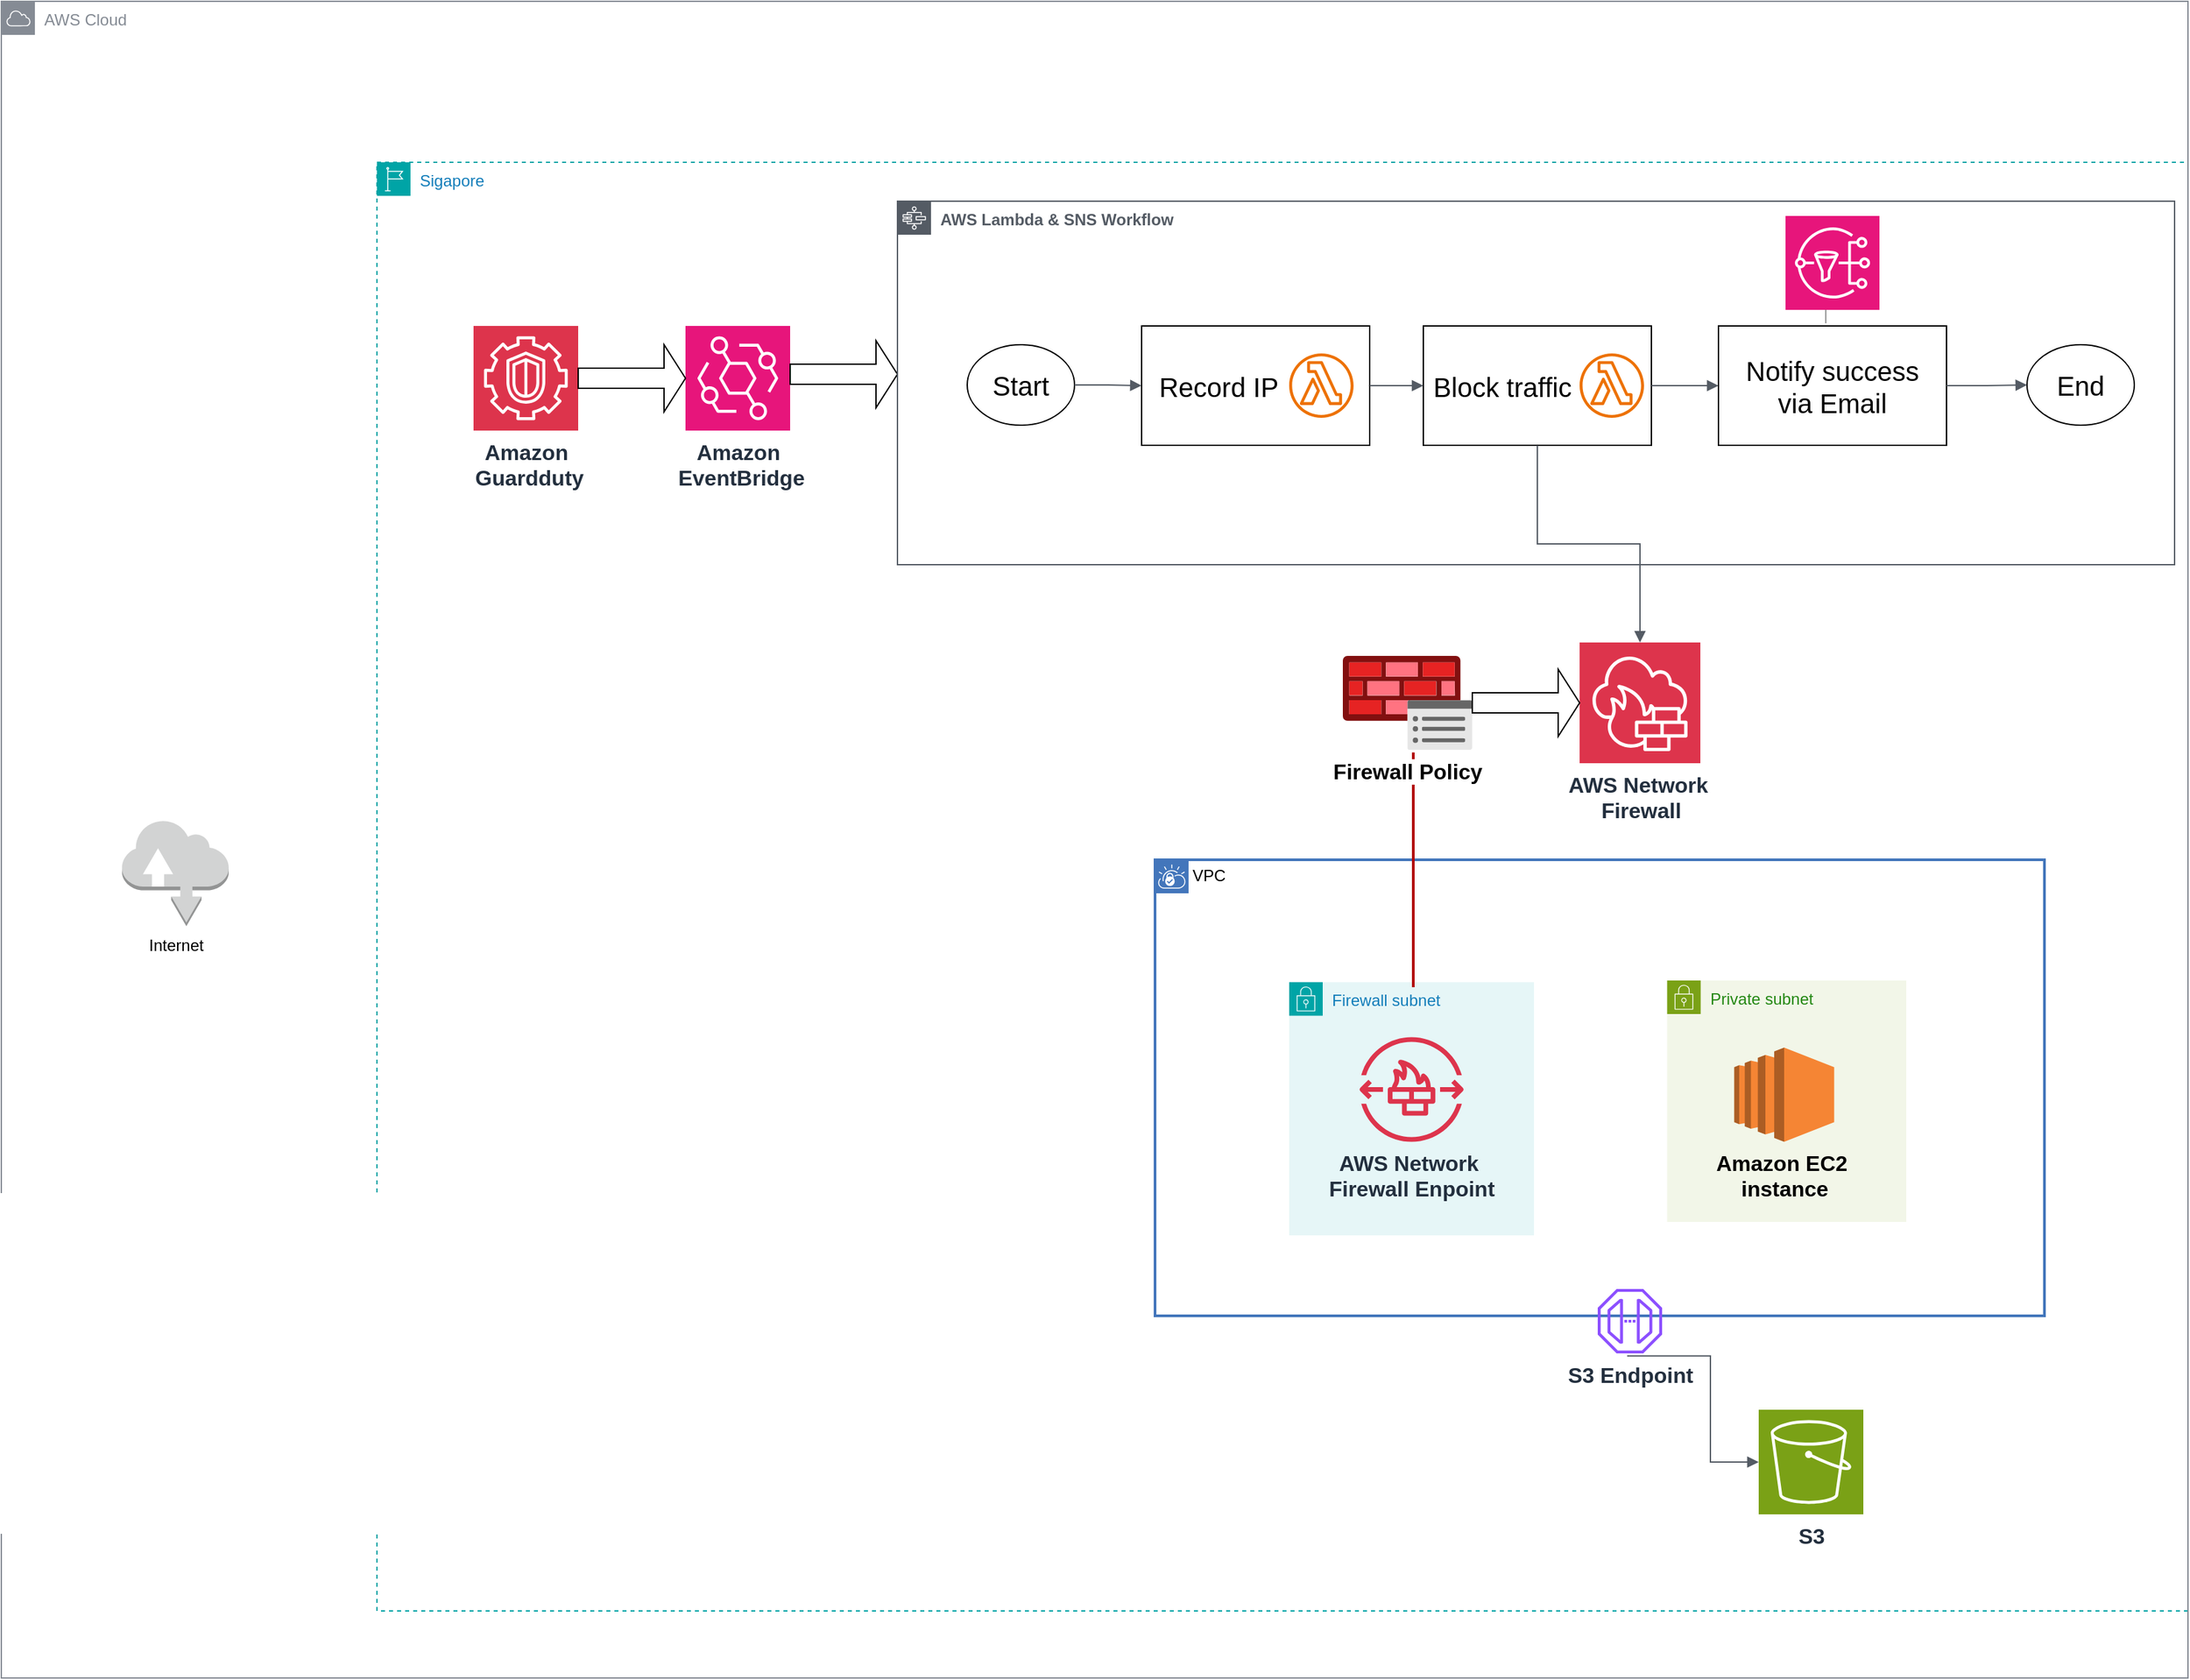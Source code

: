 <mxfile version="26.2.9">
  <diagram name="Trang-1" id="rcItPHVDbqnt85SRIA_v">
    <mxGraphModel dx="2320" dy="1171" grid="1" gridSize="10" guides="0" tooltips="1" connect="1" arrows="1" fold="1" page="1" pageScale="1" pageWidth="2400" pageHeight="2336" math="0" shadow="0">
      <root>
        <mxCell id="0" />
        <mxCell id="1" parent="0" />
        <mxCell id="gpGGjy-_kouJQ9TzN7E--2" value="Sigapore" style="points=[[0,0],[0.25,0],[0.5,0],[0.75,0],[1,0],[1,0.25],[1,0.5],[1,0.75],[1,1],[0.75,1],[0.5,1],[0.25,1],[0,1],[0,0.75],[0,0.5],[0,0.25]];outlineConnect=0;gradientColor=none;html=1;whiteSpace=wrap;fontSize=12;fontStyle=0;container=1;pointerEvents=0;collapsible=0;recursiveResize=0;shape=mxgraph.aws4.group;grIcon=mxgraph.aws4.group_region;strokeColor=#00A4A6;fillColor=none;verticalAlign=top;align=left;spacingLeft=30;fontColor=#147EBA;dashed=1;" vertex="1" parent="1">
          <mxGeometry x="540" y="310" width="1350" height="1080" as="geometry" />
        </mxCell>
        <mxCell id="gpGGjy-_kouJQ9TzN7E--1" value="AWS Cloud" style="sketch=0;outlineConnect=0;gradientColor=none;html=1;whiteSpace=wrap;fontSize=12;fontStyle=0;shape=mxgraph.aws4.group;grIcon=mxgraph.aws4.group_aws_cloud;strokeColor=#858B94;fillColor=none;verticalAlign=top;align=left;spacingLeft=30;fontColor=#858B94;dashed=0;" vertex="1" parent="gpGGjy-_kouJQ9TzN7E--2">
          <mxGeometry x="-280" y="-120" width="1630" height="1250" as="geometry" />
        </mxCell>
        <mxCell id="gpGGjy-_kouJQ9TzN7E--5" value="VPC" style="shape=mxgraph.ibm.box;prType=vpc;fontStyle=0;verticalAlign=top;align=left;spacingLeft=32;spacingTop=4;fillColor=none;rounded=0;whiteSpace=wrap;html=1;strokeColor=#4376BB;strokeWidth=2;dashed=0;container=1;spacing=-4;collapsible=0;expand=0;recursiveResize=0;" vertex="1" parent="gpGGjy-_kouJQ9TzN7E--2">
          <mxGeometry x="580" y="520" width="663" height="340" as="geometry" />
        </mxCell>
        <mxCell id="gpGGjy-_kouJQ9TzN7E--11" value="Firewall&lt;span style=&quot;background-color: transparent; color: light-dark(rgb(20, 126, 186), rgb(69, 160, 212));&quot;&gt;&amp;nbsp;subnet&lt;/span&gt;" style="points=[[0,0],[0.25,0],[0.5,0],[0.75,0],[1,0],[1,0.25],[1,0.5],[1,0.75],[1,1],[0.75,1],[0.5,1],[0.25,1],[0,1],[0,0.75],[0,0.5],[0,0.25]];outlineConnect=0;gradientColor=none;html=1;whiteSpace=wrap;fontSize=12;fontStyle=0;container=1;pointerEvents=0;collapsible=0;recursiveResize=0;shape=mxgraph.aws4.group;grIcon=mxgraph.aws4.group_security_group;grStroke=0;strokeColor=#00A4A6;fillColor=#E6F6F7;verticalAlign=top;align=left;spacingLeft=30;fontColor=#147EBA;dashed=0;" vertex="1" parent="gpGGjy-_kouJQ9TzN7E--5">
          <mxGeometry x="100" y="91.25" width="182.5" height="188.75" as="geometry" />
        </mxCell>
        <mxCell id="gpGGjy-_kouJQ9TzN7E--13" value="&lt;font style=&quot;font-size: 16px;&quot;&gt;&lt;b&gt;AWS Network&amp;nbsp;&lt;/b&gt;&lt;/font&gt;&lt;div&gt;&lt;font style=&quot;font-size: 16px;&quot;&gt;&lt;b&gt;Firewall Enpoint&lt;/b&gt;&lt;/font&gt;&lt;/div&gt;" style="sketch=0;outlineConnect=0;fontColor=#232F3E;gradientColor=none;fillColor=#DD344C;strokeColor=none;dashed=0;verticalLabelPosition=bottom;verticalAlign=top;align=center;html=1;fontSize=12;fontStyle=0;aspect=fixed;pointerEvents=1;shape=mxgraph.aws4.network_firewall_endpoints;" vertex="1" parent="gpGGjy-_kouJQ9TzN7E--11">
          <mxGeometry x="52.25" y="41.0" width="78" height="78" as="geometry" />
        </mxCell>
        <mxCell id="gpGGjy-_kouJQ9TzN7E--9" value="&lt;span style=&quot;background-color: transparent; color: light-dark(rgb(36, 136, 20), rgb(85, 171, 71));&quot;&gt;Private&lt;/span&gt;&lt;span style=&quot;background-color: transparent; color: light-dark(rgb(36, 136, 20), rgb(85, 171, 71));&quot;&gt;&amp;nbsp;subnet&lt;/span&gt;" style="points=[[0,0],[0.25,0],[0.5,0],[0.75,0],[1,0],[1,0.25],[1,0.5],[1,0.75],[1,1],[0.75,1],[0.5,1],[0.25,1],[0,1],[0,0.75],[0,0.5],[0,0.25]];outlineConnect=0;gradientColor=none;html=1;whiteSpace=wrap;fontSize=12;fontStyle=0;container=1;pointerEvents=0;collapsible=0;recursiveResize=0;shape=mxgraph.aws4.group;grIcon=mxgraph.aws4.group_security_group;grStroke=0;strokeColor=#7AA116;fillColor=#F2F6E8;verticalAlign=top;align=left;spacingLeft=30;fontColor=#248814;dashed=0;" vertex="1" parent="gpGGjy-_kouJQ9TzN7E--5">
          <mxGeometry x="381.75" y="90" width="178.25" height="180" as="geometry" />
        </mxCell>
        <mxCell id="gpGGjy-_kouJQ9TzN7E--12" value="&lt;font style=&quot;font-size: 16px;&quot;&gt;&lt;b&gt;Amazon EC2&amp;nbsp;&lt;/b&gt;&lt;/font&gt;&lt;div&gt;&lt;font style=&quot;font-size: 16px;&quot;&gt;&lt;b&gt;instance&lt;/b&gt;&lt;/font&gt;&lt;/div&gt;" style="outlineConnect=0;dashed=0;verticalLabelPosition=bottom;verticalAlign=top;align=center;html=1;shape=mxgraph.aws3.ec2;fillColor=#F58534;gradientColor=none;" vertex="1" parent="gpGGjy-_kouJQ9TzN7E--9">
          <mxGeometry x="50" y="50" width="74.5" height="70.25" as="geometry" />
        </mxCell>
        <mxCell id="gpGGjy-_kouJQ9TzN7E--26" value="" style="line;strokeWidth=2;direction=south;html=1;fillColor=light-dark(#e51400, #e60000);fontColor=#ffffff;strokeColor=#B20000;" vertex="1" parent="gpGGjy-_kouJQ9TzN7E--5">
          <mxGeometry x="102.5" y="-80" width="180" height="175" as="geometry" />
        </mxCell>
        <mxCell id="gpGGjy-_kouJQ9TzN7E--14" value="&lt;font style=&quot;font-size: 16px;&quot;&gt;&lt;b style=&quot;&quot;&gt;Firewall Policy&lt;/b&gt;&lt;/font&gt;" style="image;aspect=fixed;html=1;points=[];align=center;fontSize=12;image=img/lib/azure2/networking/Azure_Firewall_Policy.svg;" vertex="1" parent="gpGGjy-_kouJQ9TzN7E--2">
          <mxGeometry x="720" y="368" width="96.51" height="70" as="geometry" />
        </mxCell>
        <mxCell id="gpGGjy-_kouJQ9TzN7E--8" value="&lt;font style=&quot;font-size: 16px;&quot;&gt;&lt;b&gt;Amazon&lt;/b&gt;&lt;/font&gt;&lt;div&gt;&lt;font style=&quot;font-size: 16px;&quot;&gt;&lt;b&gt;&amp;nbsp;EventBridge&lt;/b&gt;&lt;/font&gt;&lt;/div&gt;" style="sketch=0;points=[[0,0,0],[0.25,0,0],[0.5,0,0],[0.75,0,0],[1,0,0],[0,1,0],[0.25,1,0],[0.5,1,0],[0.75,1,0],[1,1,0],[0,0.25,0],[0,0.5,0],[0,0.75,0],[1,0.25,0],[1,0.5,0],[1,0.75,0]];outlineConnect=0;fontColor=#232F3E;fillColor=#E7157B;strokeColor=#ffffff;dashed=0;verticalLabelPosition=bottom;verticalAlign=top;align=center;html=1;fontSize=12;fontStyle=0;aspect=fixed;shape=mxgraph.aws4.resourceIcon;resIcon=mxgraph.aws4.eventbridge;" vertex="1" parent="gpGGjy-_kouJQ9TzN7E--2">
          <mxGeometry x="230" y="122" width="78" height="78" as="geometry" />
        </mxCell>
        <mxCell id="gpGGjy-_kouJQ9TzN7E--7" value="&lt;font style=&quot;font-size: 16px;&quot;&gt;&lt;b&gt;Amazon&lt;/b&gt;&lt;/font&gt;&lt;div&gt;&lt;font style=&quot;font-size: 16px;&quot;&gt;&lt;b&gt;&amp;nbsp;Guardduty&lt;/b&gt;&lt;/font&gt;&lt;/div&gt;" style="sketch=0;points=[[0,0,0],[0.25,0,0],[0.5,0,0],[0.75,0,0],[1,0,0],[0,1,0],[0.25,1,0],[0.5,1,0],[0.75,1,0],[1,1,0],[0,0.25,0],[0,0.5,0],[0,0.75,0],[1,0.25,0],[1,0.5,0],[1,0.75,0]];outlineConnect=0;fontColor=#232F3E;fillColor=#DD344C;strokeColor=#ffffff;dashed=0;verticalLabelPosition=bottom;verticalAlign=top;align=center;html=1;fontSize=12;fontStyle=0;aspect=fixed;shape=mxgraph.aws4.resourceIcon;resIcon=mxgraph.aws4.guardduty;" vertex="1" parent="gpGGjy-_kouJQ9TzN7E--2">
          <mxGeometry x="72" y="122" width="78" height="78" as="geometry" />
        </mxCell>
        <mxCell id="gpGGjy-_kouJQ9TzN7E--16" value="" style="shape=singleArrow;whiteSpace=wrap;html=1;" vertex="1" parent="gpGGjy-_kouJQ9TzN7E--2">
          <mxGeometry x="150" y="136" width="80" height="50" as="geometry" />
        </mxCell>
        <mxCell id="gpGGjy-_kouJQ9TzN7E--17" value="" style="shape=singleArrow;whiteSpace=wrap;html=1;" vertex="1" parent="gpGGjy-_kouJQ9TzN7E--2">
          <mxGeometry x="308" y="133" width="80" height="50" as="geometry" />
        </mxCell>
        <mxCell id="gpGGjy-_kouJQ9TzN7E--18" value="&lt;div&gt;&lt;b&gt;AWS Lambda &amp;amp; SNS Workflow&lt;/b&gt;&lt;/div&gt;" style="sketch=0;outlineConnect=0;gradientColor=none;html=1;whiteSpace=wrap;fontSize=12;fontStyle=0;shape=mxgraph.aws4.group;grIcon=mxgraph.aws4.group_aws_step_functions_workflow;strokeColor=#545B64;fillColor=none;verticalAlign=top;align=left;spacingLeft=30;fontColor=#545B64;dashed=0;" vertex="1" parent="gpGGjy-_kouJQ9TzN7E--2">
          <mxGeometry x="388" y="29" width="952" height="271" as="geometry" />
        </mxCell>
        <mxCell id="gpGGjy-_kouJQ9TzN7E--19" value="&lt;font style=&quot;font-size: 16px;&quot;&gt;&lt;b&gt;AWS&amp;nbsp;&lt;/b&gt;&lt;/font&gt;&lt;b style=&quot;font-size: 16px; background-color: transparent; color: light-dark(rgb(35, 47, 62), rgb(189, 199, 212));&quot;&gt;Network&amp;nbsp;&lt;/b&gt;&lt;div&gt;&lt;font style=&quot;font-size: 16px;&quot;&gt;&lt;b&gt;Firewall&lt;/b&gt;&lt;/font&gt;&lt;/div&gt;" style="sketch=0;points=[[0,0,0],[0.25,0,0],[0.5,0,0],[0.75,0,0],[1,0,0],[0,1,0],[0.25,1,0],[0.5,1,0],[0.75,1,0],[1,1,0],[0,0.25,0],[0,0.5,0],[0,0.75,0],[1,0.25,0],[1,0.5,0],[1,0.75,0]];outlineConnect=0;fontColor=#232F3E;fillColor=#DD344C;strokeColor=#ffffff;dashed=0;verticalLabelPosition=bottom;verticalAlign=top;align=center;html=1;fontSize=12;fontStyle=0;aspect=fixed;shape=mxgraph.aws4.resourceIcon;resIcon=mxgraph.aws4.network_firewall;" vertex="1" parent="gpGGjy-_kouJQ9TzN7E--2">
          <mxGeometry x="896.51" y="358" width="90" height="90" as="geometry" />
        </mxCell>
        <mxCell id="gpGGjy-_kouJQ9TzN7E--20" value="" style="shape=singleArrow;whiteSpace=wrap;html=1;" vertex="1" parent="gpGGjy-_kouJQ9TzN7E--2">
          <mxGeometry x="816.51" y="378" width="80" height="50" as="geometry" />
        </mxCell>
        <mxCell id="gpGGjy-_kouJQ9TzN7E--6" value="Internet" style="outlineConnect=0;dashed=0;verticalLabelPosition=bottom;verticalAlign=top;align=center;html=1;shape=mxgraph.aws3.internet;fillColor=#D2D3D3;gradientColor=none;" vertex="1" parent="gpGGjy-_kouJQ9TzN7E--2">
          <mxGeometry x="-190" y="490" width="79.5" height="79.5" as="geometry" />
        </mxCell>
        <mxCell id="gpGGjy-_kouJQ9TzN7E--27" value="&lt;font style=&quot;font-size: 20px;&quot;&gt;Start&lt;/font&gt;" style="ellipse;whiteSpace=wrap;html=1;" vertex="1" parent="gpGGjy-_kouJQ9TzN7E--2">
          <mxGeometry x="440" y="136" width="80" height="60" as="geometry" />
        </mxCell>
        <mxCell id="gpGGjy-_kouJQ9TzN7E--28" value="&lt;font style=&quot;font-size: 20px;&quot;&gt;&amp;nbsp; Record IP&lt;/font&gt;" style="rounded=0;whiteSpace=wrap;html=1;align=left;" vertex="1" parent="gpGGjy-_kouJQ9TzN7E--2">
          <mxGeometry x="570" y="122" width="170" height="89" as="geometry" />
        </mxCell>
        <mxCell id="gpGGjy-_kouJQ9TzN7E--29" value="&lt;span style=&quot;font-size: 20px;&quot;&gt;&amp;nbsp;Block&amp;nbsp;&lt;/span&gt;&lt;span style=&quot;font-size: 20px; background-color: transparent; color: light-dark(rgb(0, 0, 0), rgb(255, 255, 255));&quot;&gt;traffic&lt;/span&gt;" style="rounded=0;whiteSpace=wrap;html=1;align=left;" vertex="1" parent="gpGGjy-_kouJQ9TzN7E--2">
          <mxGeometry x="780" y="122" width="170" height="89" as="geometry" />
        </mxCell>
        <mxCell id="gpGGjy-_kouJQ9TzN7E--30" value="&lt;span style=&quot;font-size: 20px;&quot;&gt;Notify success&lt;/span&gt;&lt;div&gt;&lt;span style=&quot;font-size: 20px;&quot;&gt;via Email&lt;/span&gt;&lt;/div&gt;" style="rounded=0;whiteSpace=wrap;html=1;" vertex="1" parent="gpGGjy-_kouJQ9TzN7E--2">
          <mxGeometry x="1000" y="122" width="170" height="89" as="geometry" />
        </mxCell>
        <mxCell id="gpGGjy-_kouJQ9TzN7E--31" value="&lt;font style=&quot;font-size: 20px;&quot;&gt;End&lt;/font&gt;" style="ellipse;whiteSpace=wrap;html=1;" vertex="1" parent="gpGGjy-_kouJQ9TzN7E--2">
          <mxGeometry x="1230" y="136" width="80" height="60" as="geometry" />
        </mxCell>
        <mxCell id="gpGGjy-_kouJQ9TzN7E--33" value="" style="edgeStyle=orthogonalEdgeStyle;html=1;endArrow=block;elbow=vertical;startArrow=none;endFill=1;strokeColor=#545B64;rounded=0;entryX=0;entryY=0.5;entryDx=0;entryDy=0;exitX=1;exitY=0.5;exitDx=0;exitDy=0;" edge="1" parent="gpGGjy-_kouJQ9TzN7E--2" source="gpGGjy-_kouJQ9TzN7E--27" target="gpGGjy-_kouJQ9TzN7E--28">
          <mxGeometry width="100" relative="1" as="geometry">
            <mxPoint x="570" y="430" as="sourcePoint" />
            <mxPoint x="670" y="430" as="targetPoint" />
          </mxGeometry>
        </mxCell>
        <mxCell id="gpGGjy-_kouJQ9TzN7E--35" value="" style="edgeStyle=orthogonalEdgeStyle;html=1;endArrow=block;elbow=vertical;startArrow=none;endFill=1;strokeColor=#545B64;rounded=0;exitX=1;exitY=0.5;exitDx=0;exitDy=0;entryX=0;entryY=0.5;entryDx=0;entryDy=0;" edge="1" parent="gpGGjy-_kouJQ9TzN7E--2" source="gpGGjy-_kouJQ9TzN7E--28" target="gpGGjy-_kouJQ9TzN7E--29">
          <mxGeometry width="100" relative="1" as="geometry">
            <mxPoint x="560" y="340" as="sourcePoint" />
            <mxPoint x="660" y="340" as="targetPoint" />
          </mxGeometry>
        </mxCell>
        <mxCell id="gpGGjy-_kouJQ9TzN7E--36" value="" style="edgeStyle=orthogonalEdgeStyle;html=1;endArrow=block;elbow=vertical;startArrow=none;endFill=1;strokeColor=#545B64;rounded=0;exitX=1;exitY=0.5;exitDx=0;exitDy=0;entryX=0;entryY=0.5;entryDx=0;entryDy=0;" edge="1" parent="gpGGjy-_kouJQ9TzN7E--2" source="gpGGjy-_kouJQ9TzN7E--29" target="gpGGjy-_kouJQ9TzN7E--30">
          <mxGeometry width="100" relative="1" as="geometry">
            <mxPoint x="560" y="340" as="sourcePoint" />
            <mxPoint x="660" y="340" as="targetPoint" />
          </mxGeometry>
        </mxCell>
        <mxCell id="gpGGjy-_kouJQ9TzN7E--37" value="" style="edgeStyle=orthogonalEdgeStyle;html=1;endArrow=block;elbow=vertical;startArrow=none;endFill=1;strokeColor=#545B64;rounded=0;exitX=1;exitY=0.5;exitDx=0;exitDy=0;entryX=0;entryY=0.5;entryDx=0;entryDy=0;" edge="1" parent="gpGGjy-_kouJQ9TzN7E--2" source="gpGGjy-_kouJQ9TzN7E--30" target="gpGGjy-_kouJQ9TzN7E--31">
          <mxGeometry width="100" relative="1" as="geometry">
            <mxPoint x="560" y="340" as="sourcePoint" />
            <mxPoint x="660" y="340" as="targetPoint" />
          </mxGeometry>
        </mxCell>
        <mxCell id="gpGGjy-_kouJQ9TzN7E--38" value="" style="sketch=0;outlineConnect=0;fontColor=#232F3E;gradientColor=none;fillColor=#ED7100;strokeColor=none;dashed=0;verticalLabelPosition=bottom;verticalAlign=top;align=center;html=1;fontSize=12;fontStyle=0;aspect=fixed;pointerEvents=1;shape=mxgraph.aws4.lambda_function;" vertex="1" parent="gpGGjy-_kouJQ9TzN7E--2">
          <mxGeometry x="680" y="142.5" width="48" height="48" as="geometry" />
        </mxCell>
        <mxCell id="gpGGjy-_kouJQ9TzN7E--39" value="" style="sketch=0;outlineConnect=0;fontColor=#232F3E;gradientColor=none;fillColor=#ED7100;strokeColor=none;dashed=0;verticalLabelPosition=bottom;verticalAlign=top;align=center;html=1;fontSize=12;fontStyle=0;aspect=fixed;pointerEvents=1;shape=mxgraph.aws4.lambda_function;" vertex="1" parent="gpGGjy-_kouJQ9TzN7E--2">
          <mxGeometry x="896.51" y="142.5" width="48" height="48" as="geometry" />
        </mxCell>
        <mxCell id="gpGGjy-_kouJQ9TzN7E--41" value="" style="sketch=0;points=[[0,0,0],[0.25,0,0],[0.5,0,0],[0.75,0,0],[1,0,0],[0,1,0],[0.25,1,0],[0.5,1,0],[0.75,1,0],[1,1,0],[0,0.25,0],[0,0.5,0],[0,0.75,0],[1,0.25,0],[1,0.5,0],[1,0.75,0]];outlineConnect=0;fontColor=#232F3E;fillColor=#E7157B;strokeColor=#ffffff;dashed=0;verticalLabelPosition=bottom;verticalAlign=top;align=center;html=1;fontSize=12;fontStyle=0;aspect=fixed;shape=mxgraph.aws4.resourceIcon;resIcon=mxgraph.aws4.sns;" vertex="1" parent="gpGGjy-_kouJQ9TzN7E--2">
          <mxGeometry x="1050" y="40" width="70" height="70" as="geometry" />
        </mxCell>
        <mxCell id="gpGGjy-_kouJQ9TzN7E--43" value="" style="verticalLabelPosition=bottom;shadow=0;dashed=0;align=center;html=1;verticalAlign=top;strokeWidth=1;shape=mxgraph.mockup.markup.line;strokeColor=#999999;direction=north;" vertex="1" parent="gpGGjy-_kouJQ9TzN7E--2">
          <mxGeometry x="1070" y="110" width="20" height="10" as="geometry" />
        </mxCell>
        <mxCell id="gpGGjy-_kouJQ9TzN7E--44" value="" style="edgeStyle=orthogonalEdgeStyle;html=1;endArrow=block;elbow=vertical;startArrow=none;endFill=1;strokeColor=#545B64;rounded=0;exitX=0.5;exitY=1;exitDx=0;exitDy=0;entryX=0.5;entryY=0;entryDx=0;entryDy=0;entryPerimeter=0;" edge="1" parent="gpGGjy-_kouJQ9TzN7E--2" source="gpGGjy-_kouJQ9TzN7E--29" target="gpGGjy-_kouJQ9TzN7E--19">
          <mxGeometry width="100" relative="1" as="geometry">
            <mxPoint x="560" y="440" as="sourcePoint" />
            <mxPoint x="660" y="440" as="targetPoint" />
          </mxGeometry>
        </mxCell>
        <mxCell id="gpGGjy-_kouJQ9TzN7E--46" value="&lt;b&gt;&lt;font style=&quot;font-size: 16px;&quot;&gt;S3&lt;/font&gt;&lt;/b&gt;" style="sketch=0;points=[[0,0,0],[0.25,0,0],[0.5,0,0],[0.75,0,0],[1,0,0],[0,1,0],[0.25,1,0],[0.5,1,0],[0.75,1,0],[1,1,0],[0,0.25,0],[0,0.5,0],[0,0.75,0],[1,0.25,0],[1,0.5,0],[1,0.75,0]];outlineConnect=0;fontColor=#232F3E;fillColor=#7AA116;strokeColor=#ffffff;dashed=0;verticalLabelPosition=bottom;verticalAlign=top;align=center;html=1;fontSize=12;fontStyle=0;aspect=fixed;shape=mxgraph.aws4.resourceIcon;resIcon=mxgraph.aws4.s3;" vertex="1" parent="gpGGjy-_kouJQ9TzN7E--2">
          <mxGeometry x="1030" y="930" width="78" height="78" as="geometry" />
        </mxCell>
        <mxCell id="gpGGjy-_kouJQ9TzN7E--45" value="&lt;font style=&quot;font-size: 16px;&quot;&gt;&lt;b&gt;S3 Endpoint&lt;/b&gt;&lt;/font&gt;" style="sketch=0;outlineConnect=0;fontColor=#232F3E;gradientColor=none;fillColor=#8C4FFF;strokeColor=none;dashed=0;verticalLabelPosition=bottom;verticalAlign=top;align=center;html=1;fontSize=12;fontStyle=0;aspect=fixed;pointerEvents=1;shape=mxgraph.aws4.endpoint;" vertex="1" parent="gpGGjy-_kouJQ9TzN7E--2">
          <mxGeometry x="910" y="840" width="48" height="48" as="geometry" />
        </mxCell>
        <mxCell id="gpGGjy-_kouJQ9TzN7E--48" value="" style="edgeStyle=orthogonalEdgeStyle;html=1;endArrow=block;elbow=vertical;startArrow=none;endFill=1;strokeColor=#545B64;rounded=0;entryX=0;entryY=0.5;entryDx=0;entryDy=0;entryPerimeter=0;exitX=0.457;exitY=1.039;exitDx=0;exitDy=0;exitPerimeter=0;" edge="1" parent="gpGGjy-_kouJQ9TzN7E--2" source="gpGGjy-_kouJQ9TzN7E--45" target="gpGGjy-_kouJQ9TzN7E--46">
          <mxGeometry width="100" relative="1" as="geometry">
            <mxPoint x="880" y="550" as="sourcePoint" />
            <mxPoint x="980" y="550" as="targetPoint" />
          </mxGeometry>
        </mxCell>
      </root>
    </mxGraphModel>
  </diagram>
</mxfile>
